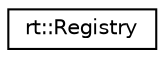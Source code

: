 digraph "Graphical Class Hierarchy"
{
 // LATEX_PDF_SIZE
  edge [fontname="Helvetica",fontsize="10",labelfontname="Helvetica",labelfontsize="10"];
  node [fontname="Helvetica",fontsize="10",shape=record];
  rankdir="LR";
  Node0 [label="rt::Registry",height=0.2,width=0.4,color="black", fillcolor="white", style="filled",URL="$classrt_1_1Registry.html",tooltip=" "];
}
